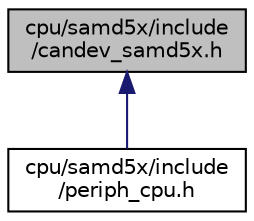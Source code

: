 digraph "cpu/samd5x/include/candev_samd5x.h"
{
 // LATEX_PDF_SIZE
  edge [fontname="Helvetica",fontsize="10",labelfontname="Helvetica",labelfontsize="10"];
  node [fontname="Helvetica",fontsize="10",shape=record];
  Node1 [label="cpu/samd5x/include\l/candev_samd5x.h",height=0.2,width=0.4,color="black", fillcolor="grey75", style="filled", fontcolor="black",tooltip="CPU specific definitions for CAN controllers."];
  Node1 -> Node2 [dir="back",color="midnightblue",fontsize="10",style="solid",fontname="Helvetica"];
  Node2 [label="cpu/samd5x/include\l/periph_cpu.h",height=0.2,width=0.4,color="black", fillcolor="white", style="filled",URL="$samd5x_2include_2periph__cpu_8h.html",tooltip="CPU specific definitions for internal peripheral handling."];
}
